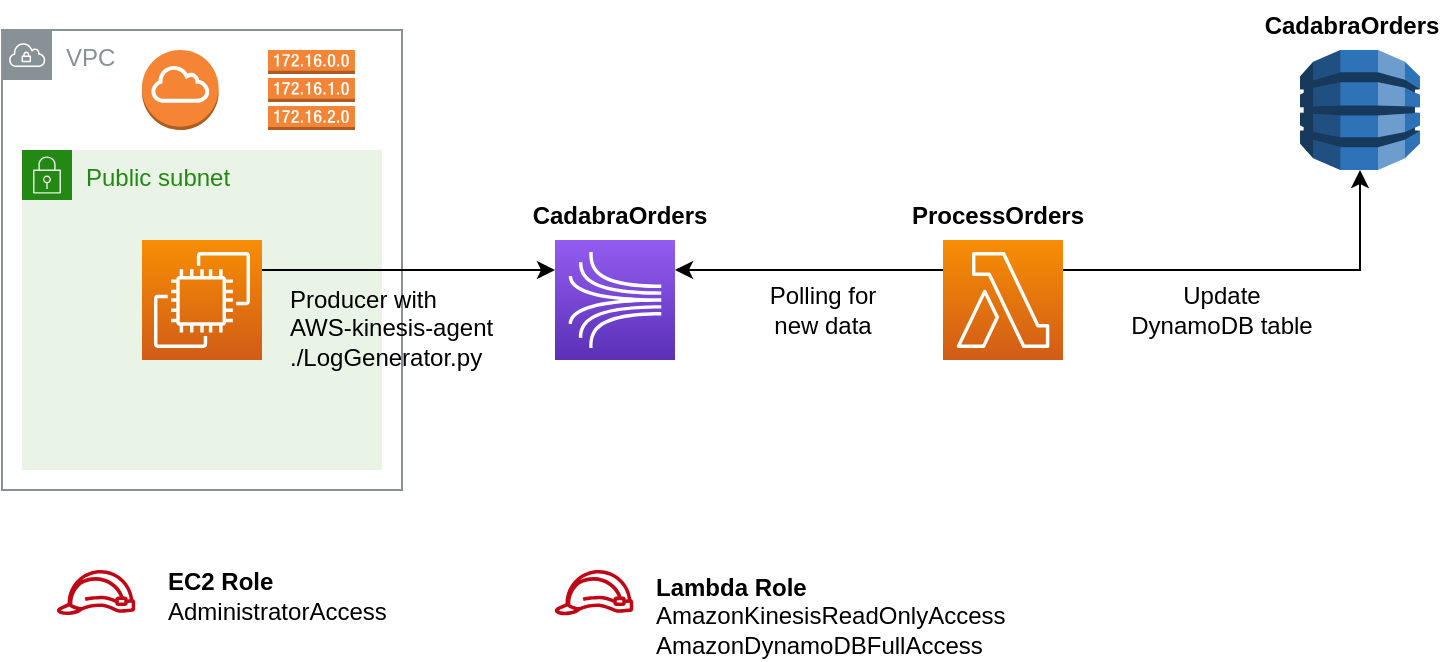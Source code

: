 <mxfile version="20.2.0" type="github">
  <diagram id="YmTzKljxziRFt7g2Y5DG" name="Pagina-1">
    <mxGraphModel dx="946" dy="550" grid="1" gridSize="10" guides="1" tooltips="1" connect="1" arrows="1" fold="1" page="1" pageScale="1" pageWidth="827" pageHeight="1169" math="0" shadow="0">
      <root>
        <mxCell id="0" />
        <mxCell id="1" parent="0" />
        <mxCell id="mgpNyA7ex-40HXFU7GXZ-4" value="VPC" style="sketch=0;outlineConnect=0;gradientColor=none;html=1;whiteSpace=wrap;fontSize=12;fontStyle=0;shape=mxgraph.aws4.group;grIcon=mxgraph.aws4.group_vpc;strokeColor=#879196;fillColor=none;verticalAlign=top;align=left;spacingLeft=30;fontColor=#879196;dashed=0;" vertex="1" parent="1">
          <mxGeometry x="45" y="200" width="200" height="230" as="geometry" />
        </mxCell>
        <mxCell id="mgpNyA7ex-40HXFU7GXZ-2" value="" style="sketch=0;points=[[0,0,0],[0.25,0,0],[0.5,0,0],[0.75,0,0],[1,0,0],[0,1,0],[0.25,1,0],[0.5,1,0],[0.75,1,0],[1,1,0],[0,0.25,0],[0,0.5,0],[0,0.75,0],[1,0.25,0],[1,0.5,0],[1,0.75,0]];outlineConnect=0;fontColor=#232F3E;gradientColor=#945DF2;gradientDirection=north;fillColor=#5A30B5;strokeColor=#ffffff;dashed=0;verticalLabelPosition=bottom;verticalAlign=top;align=center;html=1;fontSize=12;fontStyle=0;aspect=fixed;shape=mxgraph.aws4.resourceIcon;resIcon=mxgraph.aws4.kinesis;" vertex="1" parent="1">
          <mxGeometry x="321.5" y="305" width="60" height="60" as="geometry" />
        </mxCell>
        <mxCell id="mgpNyA7ex-40HXFU7GXZ-3" value="" style="sketch=0;points=[[0,0,0],[0.25,0,0],[0.5,0,0],[0.75,0,0],[1,0,0],[0,1,0],[0.25,1,0],[0.5,1,0],[0.75,1,0],[1,1,0],[0,0.25,0],[0,0.5,0],[0,0.75,0],[1,0.25,0],[1,0.5,0],[1,0.75,0]];outlineConnect=0;fontColor=#232F3E;gradientColor=#F78E04;gradientDirection=north;fillColor=#D05C17;strokeColor=#ffffff;dashed=0;verticalLabelPosition=bottom;verticalAlign=top;align=center;html=1;fontSize=12;fontStyle=0;aspect=fixed;shape=mxgraph.aws4.resourceIcon;resIcon=mxgraph.aws4.lambda;" vertex="1" parent="1">
          <mxGeometry x="515.5" y="305" width="60" height="60" as="geometry" />
        </mxCell>
        <mxCell id="mgpNyA7ex-40HXFU7GXZ-5" value="" style="outlineConnect=0;dashed=0;verticalLabelPosition=bottom;verticalAlign=top;align=center;html=1;shape=mxgraph.aws3.internet_gateway;fillColor=#F58534;gradientColor=none;" vertex="1" parent="1">
          <mxGeometry x="115" y="210" width="38.33" height="40" as="geometry" />
        </mxCell>
        <mxCell id="mgpNyA7ex-40HXFU7GXZ-6" value="Public subnet" style="points=[[0,0],[0.25,0],[0.5,0],[0.75,0],[1,0],[1,0.25],[1,0.5],[1,0.75],[1,1],[0.75,1],[0.5,1],[0.25,1],[0,1],[0,0.75],[0,0.5],[0,0.25]];outlineConnect=0;gradientColor=none;html=1;whiteSpace=wrap;fontSize=12;fontStyle=0;container=1;pointerEvents=0;collapsible=0;recursiveResize=0;shape=mxgraph.aws4.group;grIcon=mxgraph.aws4.group_security_group;grStroke=0;strokeColor=#248814;fillColor=#E9F3E6;verticalAlign=top;align=left;spacingLeft=30;fontColor=#248814;dashed=0;" vertex="1" parent="1">
          <mxGeometry x="55" y="260" width="180" height="160" as="geometry" />
        </mxCell>
        <mxCell id="mgpNyA7ex-40HXFU7GXZ-18" style="edgeStyle=orthogonalEdgeStyle;rounded=0;orthogonalLoop=1;jettySize=auto;html=1;exitX=1;exitY=0.25;exitDx=0;exitDy=0;exitPerimeter=0;entryX=0;entryY=0.25;entryDx=0;entryDy=0;entryPerimeter=0;" edge="1" parent="1" source="mgpNyA7ex-40HXFU7GXZ-1" target="mgpNyA7ex-40HXFU7GXZ-2">
          <mxGeometry relative="1" as="geometry" />
        </mxCell>
        <mxCell id="mgpNyA7ex-40HXFU7GXZ-1" value="" style="sketch=0;points=[[0,0,0],[0.25,0,0],[0.5,0,0],[0.75,0,0],[1,0,0],[0,1,0],[0.25,1,0],[0.5,1,0],[0.75,1,0],[1,1,0],[0,0.25,0],[0,0.5,0],[0,0.75,0],[1,0.25,0],[1,0.5,0],[1,0.75,0]];outlineConnect=0;fontColor=#232F3E;gradientColor=#F78E04;gradientDirection=north;fillColor=#D05C17;strokeColor=#ffffff;dashed=0;verticalLabelPosition=bottom;verticalAlign=top;align=center;html=1;fontSize=12;fontStyle=0;aspect=fixed;shape=mxgraph.aws4.resourceIcon;resIcon=mxgraph.aws4.ec2;" vertex="1" parent="1">
          <mxGeometry x="115" y="305" width="60" height="60" as="geometry" />
        </mxCell>
        <mxCell id="mgpNyA7ex-40HXFU7GXZ-7" value="" style="outlineConnect=0;dashed=0;verticalLabelPosition=bottom;verticalAlign=top;align=center;html=1;shape=mxgraph.aws3.route_table;fillColor=#F58536;gradientColor=none;" vertex="1" parent="1">
          <mxGeometry x="178" y="210" width="43.48" height="40" as="geometry" />
        </mxCell>
        <mxCell id="mgpNyA7ex-40HXFU7GXZ-8" value="" style="sketch=0;outlineConnect=0;fontColor=#232F3E;gradientColor=none;fillColor=#BF0816;strokeColor=none;dashed=0;verticalLabelPosition=bottom;verticalAlign=top;align=center;html=1;fontSize=12;fontStyle=0;aspect=fixed;pointerEvents=1;shape=mxgraph.aws4.role;" vertex="1" parent="1">
          <mxGeometry x="72" y="470" width="40" height="22.56" as="geometry" />
        </mxCell>
        <mxCell id="mgpNyA7ex-40HXFU7GXZ-9" value="&lt;b&gt;EC2 Role&lt;/b&gt;&lt;br&gt;AdministratorAccess" style="text;html=1;strokeColor=none;fillColor=none;align=left;verticalAlign=middle;whiteSpace=wrap;rounded=0;" vertex="1" parent="1">
          <mxGeometry x="126" y="470" width="226" height="25" as="geometry" />
        </mxCell>
        <mxCell id="mgpNyA7ex-40HXFU7GXZ-10" value="" style="sketch=0;outlineConnect=0;fontColor=#232F3E;gradientColor=none;fillColor=#BF0816;strokeColor=none;dashed=0;verticalLabelPosition=bottom;verticalAlign=top;align=center;html=1;fontSize=12;fontStyle=0;aspect=fixed;pointerEvents=1;shape=mxgraph.aws4.role;" vertex="1" parent="1">
          <mxGeometry x="321" y="470" width="40" height="22.6" as="geometry" />
        </mxCell>
        <mxCell id="mgpNyA7ex-40HXFU7GXZ-11" value="&lt;b&gt;Lambda Role&lt;br&gt;&lt;/b&gt;AmazonKinesisReadOnlyAccess&lt;br&gt;AmazonDynamoDBFullAccess" style="text;html=1;strokeColor=none;fillColor=none;align=left;verticalAlign=middle;whiteSpace=wrap;rounded=0;" vertex="1" parent="1">
          <mxGeometry x="370" y="470" width="286" height="45" as="geometry" />
        </mxCell>
        <mxCell id="mgpNyA7ex-40HXFU7GXZ-12" value="" style="outlineConnect=0;dashed=0;verticalLabelPosition=bottom;verticalAlign=top;align=center;html=1;shape=mxgraph.aws3.dynamo_db;fillColor=#2E73B8;gradientColor=none;" vertex="1" parent="1">
          <mxGeometry x="694" y="210" width="60" height="60" as="geometry" />
        </mxCell>
        <mxCell id="mgpNyA7ex-40HXFU7GXZ-14" value="&lt;b&gt;CadabraOrders&lt;/b&gt;" style="text;html=1;strokeColor=none;fillColor=none;align=center;verticalAlign=middle;whiteSpace=wrap;rounded=0;" vertex="1" parent="1">
          <mxGeometry x="670" y="185" width="100" height="25" as="geometry" />
        </mxCell>
        <mxCell id="mgpNyA7ex-40HXFU7GXZ-15" value="&lt;b&gt;CadabraOrders&lt;/b&gt;" style="text;html=1;strokeColor=none;fillColor=none;align=center;verticalAlign=middle;whiteSpace=wrap;rounded=0;" vertex="1" parent="1">
          <mxGeometry x="304" y="280" width="100" height="25" as="geometry" />
        </mxCell>
        <mxCell id="mgpNyA7ex-40HXFU7GXZ-16" value="&lt;b&gt;ProcessOrders&lt;/b&gt;" style="text;html=1;strokeColor=none;fillColor=none;align=center;verticalAlign=middle;whiteSpace=wrap;rounded=0;" vertex="1" parent="1">
          <mxGeometry x="493" y="280" width="100" height="25" as="geometry" />
        </mxCell>
        <mxCell id="mgpNyA7ex-40HXFU7GXZ-19" value="Producer with &lt;br&gt;AWS-kinesis-agent&lt;br&gt;./LogGenerator.py" style="text;html=1;strokeColor=none;fillColor=none;align=left;verticalAlign=middle;whiteSpace=wrap;rounded=0;" vertex="1" parent="1">
          <mxGeometry x="186.5" y="326" width="135" height="45" as="geometry" />
        </mxCell>
        <mxCell id="mgpNyA7ex-40HXFU7GXZ-20" style="edgeStyle=orthogonalEdgeStyle;rounded=0;orthogonalLoop=1;jettySize=auto;html=1;exitX=0;exitY=0.25;exitDx=0;exitDy=0;exitPerimeter=0;entryX=1;entryY=0.25;entryDx=0;entryDy=0;entryPerimeter=0;" edge="1" parent="1" source="mgpNyA7ex-40HXFU7GXZ-3" target="mgpNyA7ex-40HXFU7GXZ-2">
          <mxGeometry relative="1" as="geometry">
            <mxPoint x="97" y="330" as="sourcePoint" />
            <mxPoint x="331.5" y="330" as="targetPoint" />
          </mxGeometry>
        </mxCell>
        <mxCell id="mgpNyA7ex-40HXFU7GXZ-21" value="Polling for new data" style="text;html=1;strokeColor=none;fillColor=none;align=center;verticalAlign=middle;whiteSpace=wrap;rounded=0;" vertex="1" parent="1">
          <mxGeometry x="418" y="330" width="75" height="20" as="geometry" />
        </mxCell>
        <mxCell id="mgpNyA7ex-40HXFU7GXZ-22" style="edgeStyle=orthogonalEdgeStyle;rounded=0;orthogonalLoop=1;jettySize=auto;html=1;exitX=1;exitY=0.25;exitDx=0;exitDy=0;exitPerimeter=0;entryX=0.5;entryY=1;entryDx=0;entryDy=0;entryPerimeter=0;" edge="1" parent="1" source="mgpNyA7ex-40HXFU7GXZ-3" target="mgpNyA7ex-40HXFU7GXZ-12">
          <mxGeometry relative="1" as="geometry">
            <mxPoint x="525.5" y="330" as="sourcePoint" />
            <mxPoint x="662" y="320" as="targetPoint" />
          </mxGeometry>
        </mxCell>
        <mxCell id="mgpNyA7ex-40HXFU7GXZ-23" value="Update DynamoDB table" style="text;html=1;strokeColor=none;fillColor=none;align=center;verticalAlign=middle;whiteSpace=wrap;rounded=0;" vertex="1" parent="1">
          <mxGeometry x="605" y="330" width="100" height="20" as="geometry" />
        </mxCell>
      </root>
    </mxGraphModel>
  </diagram>
</mxfile>
